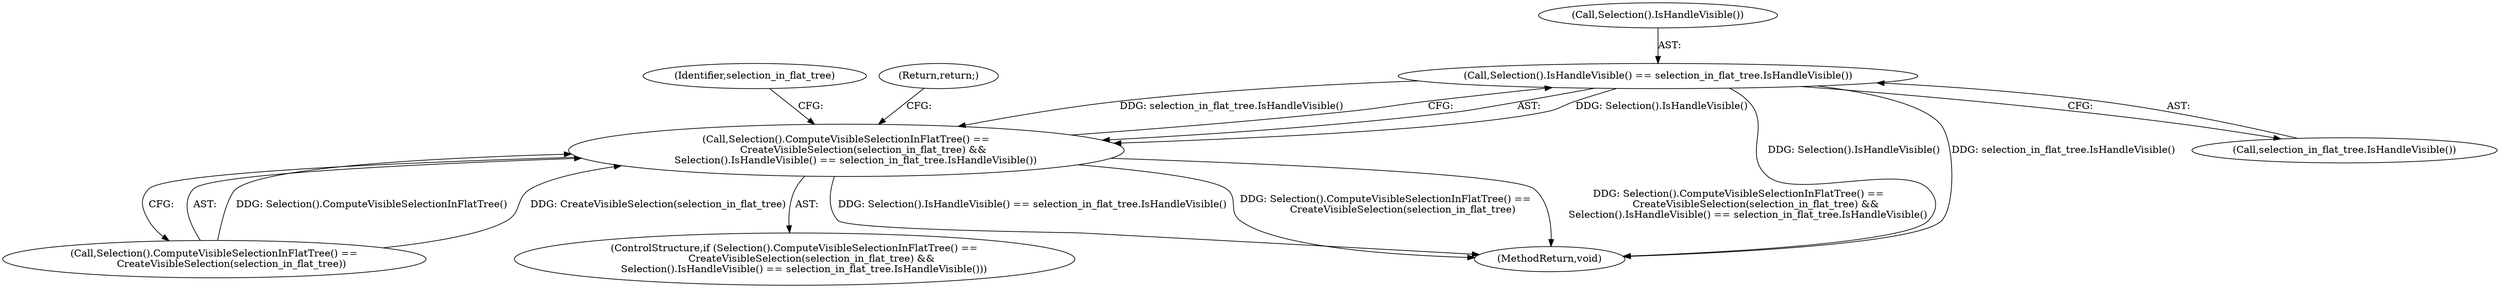 digraph "1_Chrome_33827275411b33371e7bb750cce20f11de85002d_9@del" {
"1000196" [label="(Call,Selection().IsHandleVisible() == selection_in_flat_tree.IsHandleVisible())"];
"1000191" [label="(Call,Selection().ComputeVisibleSelectionInFlatTree() ==\n           CreateVisibleSelection(selection_in_flat_tree) &&\n      Selection().IsHandleVisible() == selection_in_flat_tree.IsHandleVisible())"];
"1000190" [label="(ControlStructure,if (Selection().ComputeVisibleSelectionInFlatTree() ==\n           CreateVisibleSelection(selection_in_flat_tree) &&\n      Selection().IsHandleVisible() == selection_in_flat_tree.IsHandleVisible()))"];
"1000191" [label="(Call,Selection().ComputeVisibleSelectionInFlatTree() ==\n           CreateVisibleSelection(selection_in_flat_tree) &&\n      Selection().IsHandleVisible() == selection_in_flat_tree.IsHandleVisible())"];
"1000197" [label="(Call,Selection().IsHandleVisible())"];
"1000204" [label="(MethodReturn,void)"];
"1000196" [label="(Call,Selection().IsHandleVisible() == selection_in_flat_tree.IsHandleVisible())"];
"1000202" [label="(Identifier,selection_in_flat_tree)"];
"1000199" [label="(Return,return;)"];
"1000198" [label="(Call,selection_in_flat_tree.IsHandleVisible())"];
"1000192" [label="(Call,Selection().ComputeVisibleSelectionInFlatTree() ==\n           CreateVisibleSelection(selection_in_flat_tree))"];
"1000196" -> "1000191"  [label="AST: "];
"1000196" -> "1000198"  [label="CFG: "];
"1000197" -> "1000196"  [label="AST: "];
"1000198" -> "1000196"  [label="AST: "];
"1000191" -> "1000196"  [label="CFG: "];
"1000196" -> "1000204"  [label="DDG: Selection().IsHandleVisible()"];
"1000196" -> "1000204"  [label="DDG: selection_in_flat_tree.IsHandleVisible()"];
"1000196" -> "1000191"  [label="DDG: Selection().IsHandleVisible()"];
"1000196" -> "1000191"  [label="DDG: selection_in_flat_tree.IsHandleVisible()"];
"1000191" -> "1000190"  [label="AST: "];
"1000191" -> "1000192"  [label="CFG: "];
"1000192" -> "1000191"  [label="AST: "];
"1000199" -> "1000191"  [label="CFG: "];
"1000202" -> "1000191"  [label="CFG: "];
"1000191" -> "1000204"  [label="DDG: Selection().ComputeVisibleSelectionInFlatTree() ==\n           CreateVisibleSelection(selection_in_flat_tree) &&\n      Selection().IsHandleVisible() == selection_in_flat_tree.IsHandleVisible()"];
"1000191" -> "1000204"  [label="DDG: Selection().IsHandleVisible() == selection_in_flat_tree.IsHandleVisible()"];
"1000191" -> "1000204"  [label="DDG: Selection().ComputeVisibleSelectionInFlatTree() ==\n           CreateVisibleSelection(selection_in_flat_tree)"];
"1000192" -> "1000191"  [label="DDG: Selection().ComputeVisibleSelectionInFlatTree()"];
"1000192" -> "1000191"  [label="DDG: CreateVisibleSelection(selection_in_flat_tree)"];
}
